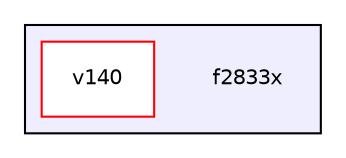 digraph "f2833x" {
  compound=true
  node [ fontsize="10", fontname="Helvetica"];
  edge [ labelfontsize="10", labelfontname="Helvetica"];
  subgraph clusterdir_7025d2b2446856d70902cec2b7152006 {
    graph [ bgcolor="#eeeeff", pencolor="black", label="" URL="dir_7025d2b2446856d70902cec2b7152006.html"];
    dir_7025d2b2446856d70902cec2b7152006 [shape=plaintext label="f2833x"];
    dir_04528772291e8d2837135c466a1b299b [shape=box label="v140" color="red" fillcolor="white" style="filled" URL="dir_04528772291e8d2837135c466a1b299b.html"];
  }
}
